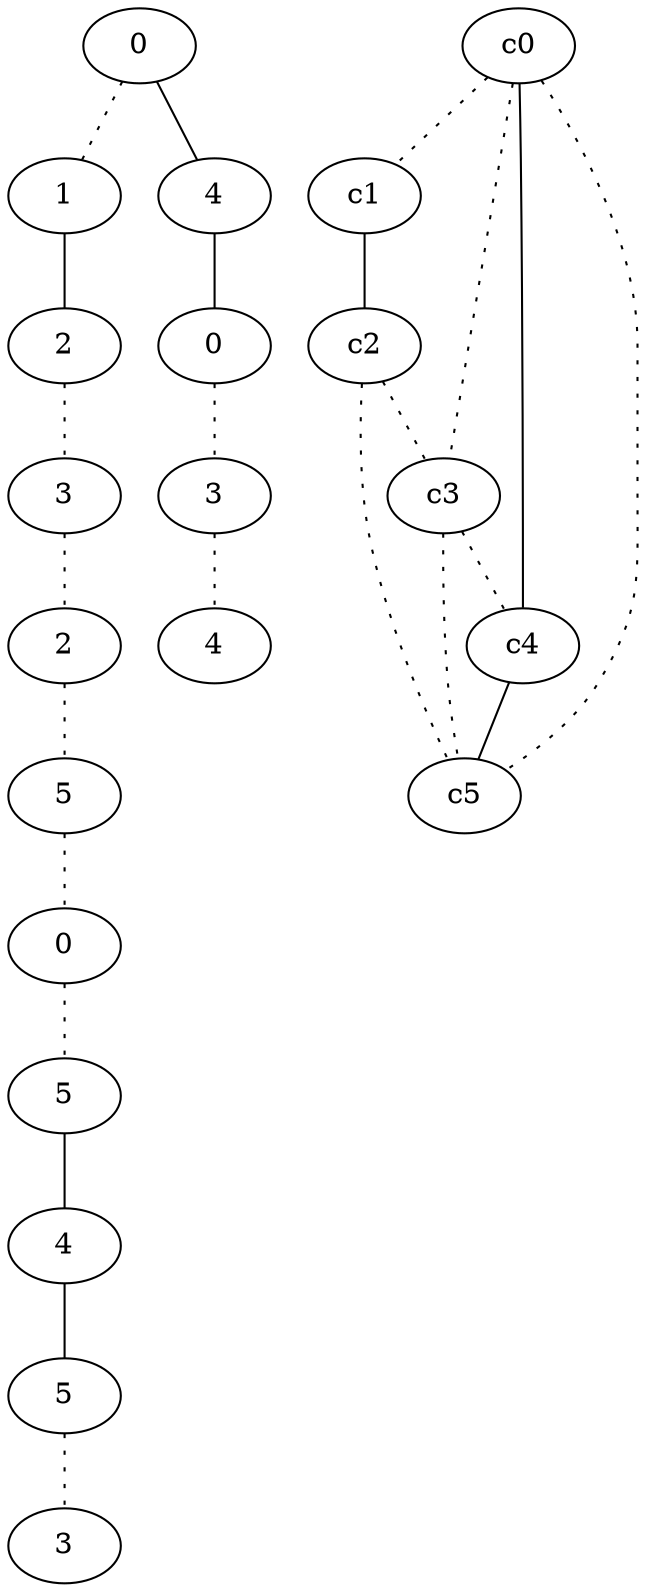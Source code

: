 graph {
a0[label=0];
a1[label=1];
a2[label=2];
a3[label=3];
a4[label=2];
a5[label=5];
a6[label=0];
a7[label=5];
a8[label=4];
a9[label=5];
a10[label=3];
a11[label=4];
a12[label=0];
a13[label=3];
a14[label=4];
a0 -- a1 [style=dotted];
a0 -- a11;
a1 -- a2;
a2 -- a3 [style=dotted];
a3 -- a4 [style=dotted];
a4 -- a5 [style=dotted];
a5 -- a6 [style=dotted];
a6 -- a7 [style=dotted];
a7 -- a8;
a8 -- a9;
a9 -- a10 [style=dotted];
a11 -- a12;
a12 -- a13 [style=dotted];
a13 -- a14 [style=dotted];
c0 -- c1 [style=dotted];
c0 -- c3 [style=dotted];
c0 -- c4;
c0 -- c5 [style=dotted];
c1 -- c2;
c2 -- c3 [style=dotted];
c2 -- c5 [style=dotted];
c3 -- c4 [style=dotted];
c3 -- c5 [style=dotted];
c4 -- c5;
}
